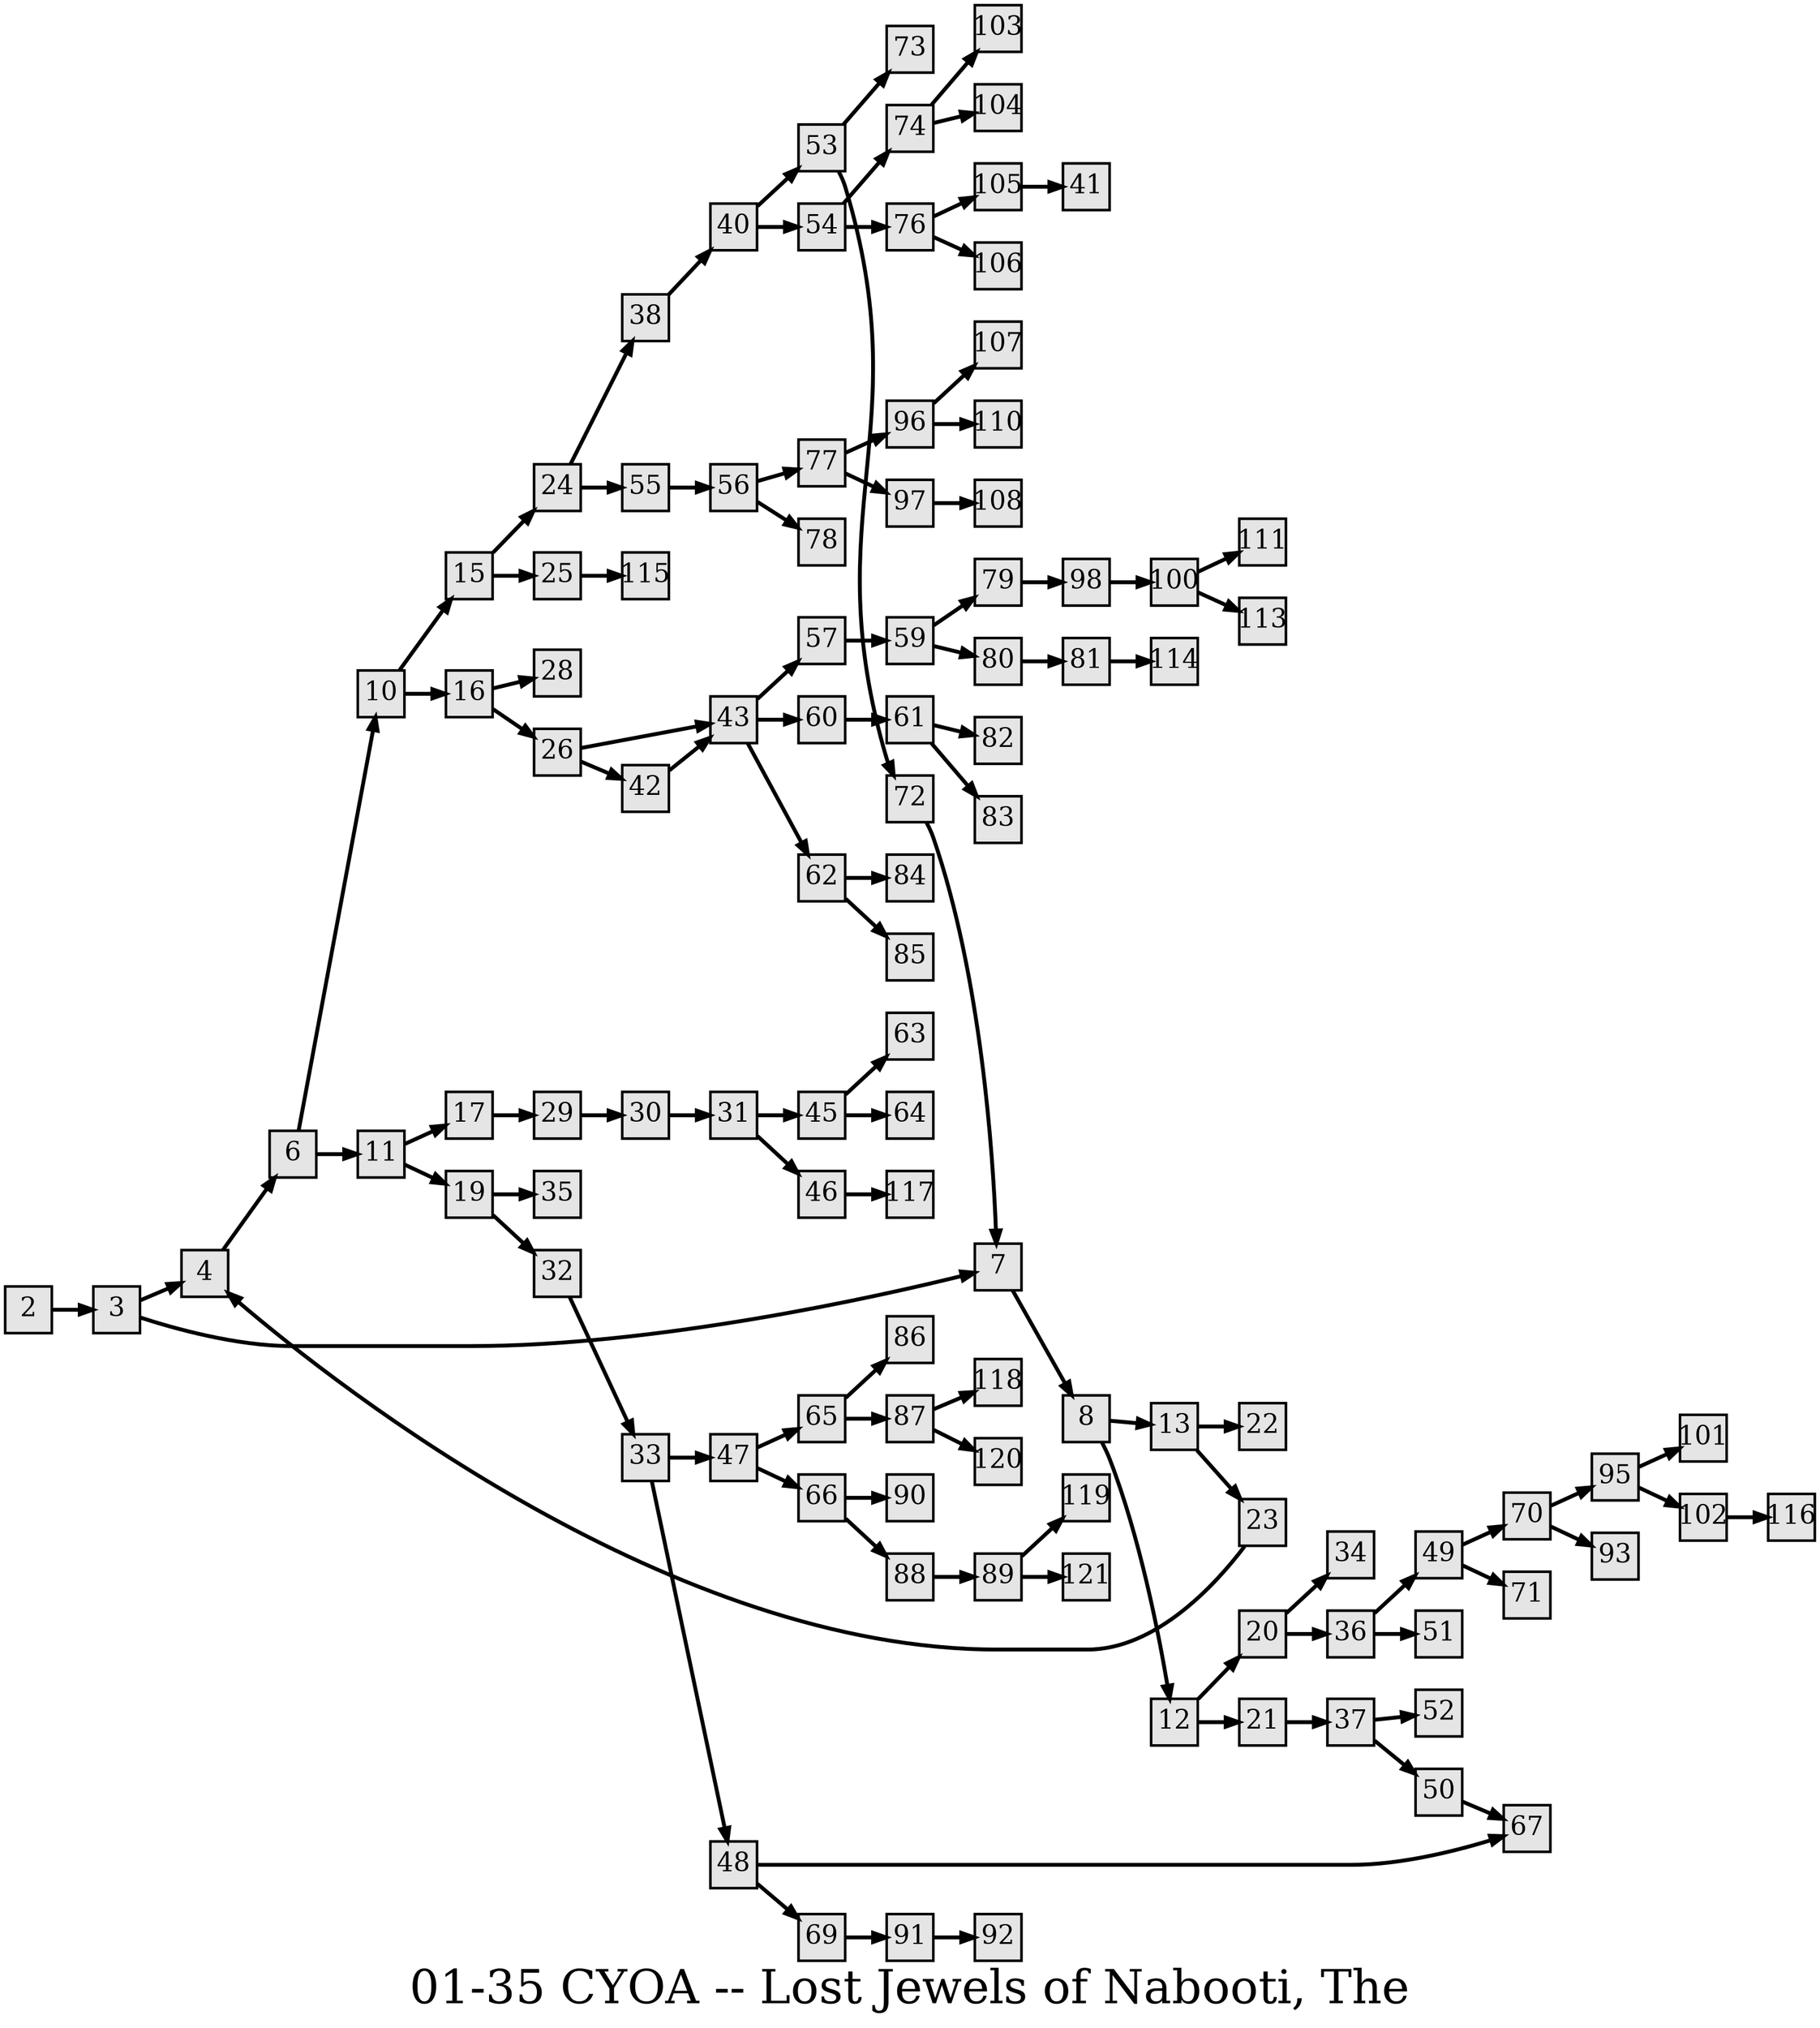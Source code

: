 digraph g{
  graph [ label="01-35 CYOA -- Lost Jewels of Nabooti, The" rankdir=LR, ordering=out, fontsize=36, nodesep="0.35", ranksep="0.45"];
  node  [shape=rect, penwidth=2, fontsize=20, style=filled, fillcolor=grey90, margin="0,0", labelfloat=true, regular=true, fixedsize=true];
  edge  [labelfloat=true, penwidth=3, fontsize=12];
  // ---;
  // group  : Katz;
  // id     : 01-35;
  // gbid   : 556;
  // series : CYOA;
  // title  : Lost Jewels of Nabooti, The;
  // author : R.A. Montgomery;
  // credit:;
  // - name : Juliet Way-Henthorn;
  // role : encoder;
  // date : 2017-08-17;
  // - name : Jeremy Douglass;
  // role : editor;
  // date : 2017-10-19;
  // render:;
  // - name   : small;
  // styles : gvStyles-small.txt;
  // engine : dot;
  // comment: >;
  
  // ---;
  
  // From | To | Label;
  
  2 -> 3;
  3 -> 4;
  3 -> 7;
  4 -> 6;
  6 -> 10;
  6 -> 11;
  7 -> 8;
  8 -> 13;
  8 -> 12;
  10 -> 15;
  10 -> 16;
  11 -> 17;
  11 -> 19;
  12 -> 20;
  12 -> 21;
  13 -> 22;
  13 -> 23;
  15 -> 24;
  15 -> 25;
  16 -> 28;
  16 -> 26;
  17 -> 29;
  19 -> 32;
  19 -> 35;
  20 -> 34;
  20 -> 36;
  21 -> 37;
  23 -> 4;
  24 -> 38;
  24 -> 55;
  25 -> 115;
  26 -> 43;
  26 -> 42;
  29 -> 30;
  30 -> 31;
  31 -> 45;
  31 -> 46;
  32 -> 33;
  33 -> 47;
  33 -> 48;
  36 -> 49;
  36 -> 51;
  37 -> 50;
  37 -> 52;
  38 -> 40;
  40 -> 53;
  40 -> 54;
  42 -> 43;
  43 -> 57;
  43 -> 60;
  43 -> 62;
  45 -> 63;
  45 -> 64;
  46 -> 117;
  47 -> 65;
  47 -> 66;
  48 -> 67;
  48 -> 69;
  49 -> 70;
  49 -> 71;
  50 -> 67;
  53 -> 72;
  53 -> 73;
  54 -> 74;
  54 -> 76;
  55 -> 56;
  56 -> 77;
  56 -> 78;
  57 -> 59;
  59 -> 79;
  59 -> 80;
  60 -> 61;
  61 -> 82;
  61 -> 83;
  62 -> 84;
  62 -> 85;
  65 -> 86;
  65 -> 87;
  66 -> 88;
  66 -> 90;
  69 -> 91;
  70 -> 95;
  70 -> 93;
  72 -> 7;
  74 -> 103;
  74 -> 104;
  76 -> 105;
  76 -> 106;
  77 -> 96;
  77 -> 97;
  79 -> 98;
  80 -> 81;
  81 -> 114;
  87 -> 118;
  87 -> 120;
  88 -> 89;
  89 -> 119;
  89 -> 121;
  91 -> 92;
  95 -> 101;
  95 -> 102;
  96 -> 107;
  96 -> 110;
  97 -> 108;
  98 -> 100;
  100 -> 111;
  100 -> 113;
  102 -> 116;
  105 -> 41;
}

